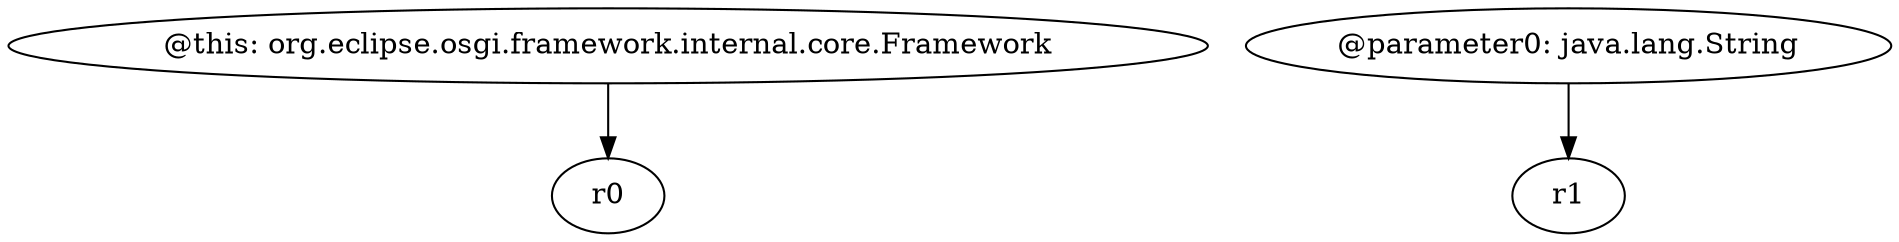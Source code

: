 digraph g {
0[label="@this: org.eclipse.osgi.framework.internal.core.Framework"]
1[label="r0"]
0->1[label=""]
2[label="@parameter0: java.lang.String"]
3[label="r1"]
2->3[label=""]
}